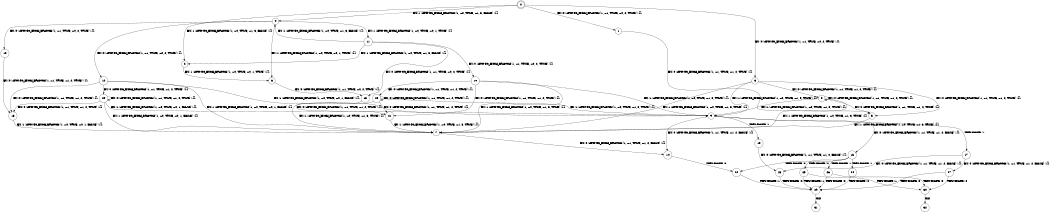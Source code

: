 digraph BCG {
size = "7, 10.5";
center = TRUE;
node [shape = circle];
0 [peripheries = 2];
0 -> 1 [label = "EX !0 !ATOMIC_EXCH_BRANCH (1, +1, TRUE, +0, 2, TRUE) !{}"];
0 -> 2 [label = "EX !1 !ATOMIC_EXCH_BRANCH (1, +0, TRUE, +1, 3, FALSE) !{}"];
0 -> 3 [label = "EX !0 !ATOMIC_EXCH_BRANCH (1, +1, TRUE, +0, 2, TRUE) !{}"];
0 -> 4 [label = "EX !1 !ATOMIC_EXCH_BRANCH (1, +0, TRUE, +1, 3, FALSE) !{}"];
1 -> 5 [label = "EX !0 !ATOMIC_EXCH_BRANCH (1, +1, TRUE, +1, 2, TRUE) !{}"];
2 -> 6 [label = "EX !1 !ATOMIC_EXCH_BRANCH (1, +0, TRUE, +0, 1, TRUE) !{}"];
3 -> 5 [label = "EX !0 !ATOMIC_EXCH_BRANCH (1, +1, TRUE, +1, 2, TRUE) !{}"];
3 -> 7 [label = "EX !1 !ATOMIC_EXCH_BRANCH (1, +0, TRUE, +1, 3, TRUE) !{}"];
3 -> 8 [label = "EX !0 !ATOMIC_EXCH_BRANCH (1, +1, TRUE, +1, 2, TRUE) !{}"];
3 -> 9 [label = "EX !1 !ATOMIC_EXCH_BRANCH (1, +0, TRUE, +1, 3, TRUE) !{}"];
4 -> 6 [label = "EX !1 !ATOMIC_EXCH_BRANCH (1, +0, TRUE, +0, 1, TRUE) !{}"];
4 -> 10 [label = "EX !0 !ATOMIC_EXCH_BRANCH (1, +1, TRUE, +0, 2, TRUE) !{}"];
4 -> 11 [label = "EX !1 !ATOMIC_EXCH_BRANCH (1, +0, TRUE, +0, 1, TRUE) !{}"];
4 -> 12 [label = "EX !0 !ATOMIC_EXCH_BRANCH (1, +1, TRUE, +0, 2, TRUE) !{}"];
5 -> 7 [label = "EX !1 !ATOMIC_EXCH_BRANCH (1, +0, TRUE, +1, 3, TRUE) !{}"];
6 -> 13 [label = "EX !0 !ATOMIC_EXCH_BRANCH (1, +1, TRUE, +0, 2, TRUE) !{}"];
7 -> 14 [label = "EX !0 !ATOMIC_EXCH_BRANCH (1, +1, TRUE, +1, 2, FALSE) !{}"];
8 -> 5 [label = "EX !0 !ATOMIC_EXCH_BRANCH (1, +1, TRUE, +1, 2, TRUE) !{}"];
8 -> 7 [label = "EX !1 !ATOMIC_EXCH_BRANCH (1, +0, TRUE, +1, 3, TRUE) !{}"];
8 -> 8 [label = "EX !0 !ATOMIC_EXCH_BRANCH (1, +1, TRUE, +1, 2, TRUE) !{}"];
8 -> 9 [label = "EX !1 !ATOMIC_EXCH_BRANCH (1, +0, TRUE, +1, 3, TRUE) !{}"];
9 -> 14 [label = "EX !0 !ATOMIC_EXCH_BRANCH (1, +1, TRUE, +1, 2, FALSE) !{}"];
9 -> 15 [label = "TERMINATE !1"];
9 -> 16 [label = "EX !0 !ATOMIC_EXCH_BRANCH (1, +1, TRUE, +1, 2, FALSE) !{}"];
9 -> 17 [label = "TERMINATE !1"];
10 -> 18 [label = "EX !0 !ATOMIC_EXCH_BRANCH (1, +1, TRUE, +1, 2, TRUE) !{}"];
11 -> 2 [label = "EX !1 !ATOMIC_EXCH_BRANCH (1, +0, TRUE, +1, 3, FALSE) !{}"];
11 -> 13 [label = "EX !0 !ATOMIC_EXCH_BRANCH (1, +1, TRUE, +0, 2, TRUE) !{}"];
11 -> 4 [label = "EX !1 !ATOMIC_EXCH_BRANCH (1, +0, TRUE, +1, 3, FALSE) !{}"];
11 -> 19 [label = "EX !0 !ATOMIC_EXCH_BRANCH (1, +1, TRUE, +0, 2, TRUE) !{}"];
12 -> 18 [label = "EX !0 !ATOMIC_EXCH_BRANCH (1, +1, TRUE, +1, 2, TRUE) !{}"];
12 -> 7 [label = "EX !1 !ATOMIC_EXCH_BRANCH (1, +0, TRUE, +0, 1, FALSE) !{}"];
12 -> 20 [label = "EX !0 !ATOMIC_EXCH_BRANCH (1, +1, TRUE, +1, 2, TRUE) !{}"];
12 -> 9 [label = "EX !1 !ATOMIC_EXCH_BRANCH (1, +0, TRUE, +0, 1, FALSE) !{}"];
13 -> 21 [label = "EX !0 !ATOMIC_EXCH_BRANCH (1, +1, TRUE, +1, 2, TRUE) !{}"];
14 -> 22 [label = "TERMINATE !0"];
15 -> 23 [label = "EX !0 !ATOMIC_EXCH_BRANCH (1, +1, TRUE, +1, 2, FALSE) !{}"];
16 -> 22 [label = "TERMINATE !0"];
16 -> 24 [label = "TERMINATE !1"];
16 -> 25 [label = "TERMINATE !0"];
16 -> 26 [label = "TERMINATE !1"];
17 -> 23 [label = "EX !0 !ATOMIC_EXCH_BRANCH (1, +1, TRUE, +1, 2, FALSE) !{}"];
17 -> 27 [label = "EX !0 !ATOMIC_EXCH_BRANCH (1, +1, TRUE, +1, 2, FALSE) !{}"];
18 -> 7 [label = "EX !1 !ATOMIC_EXCH_BRANCH (1, +0, TRUE, +0, 1, FALSE) !{}"];
19 -> 21 [label = "EX !0 !ATOMIC_EXCH_BRANCH (1, +1, TRUE, +1, 2, TRUE) !{}"];
19 -> 7 [label = "EX !1 !ATOMIC_EXCH_BRANCH (1, +0, TRUE, +1, 3, TRUE) !{}"];
19 -> 28 [label = "EX !0 !ATOMIC_EXCH_BRANCH (1, +1, TRUE, +1, 2, TRUE) !{}"];
19 -> 9 [label = "EX !1 !ATOMIC_EXCH_BRANCH (1, +0, TRUE, +1, 3, TRUE) !{}"];
20 -> 18 [label = "EX !0 !ATOMIC_EXCH_BRANCH (1, +1, TRUE, +1, 2, TRUE) !{}"];
20 -> 7 [label = "EX !1 !ATOMIC_EXCH_BRANCH (1, +0, TRUE, +0, 1, FALSE) !{}"];
20 -> 20 [label = "EX !0 !ATOMIC_EXCH_BRANCH (1, +1, TRUE, +1, 2, TRUE) !{}"];
20 -> 9 [label = "EX !1 !ATOMIC_EXCH_BRANCH (1, +0, TRUE, +0, 1, FALSE) !{}"];
21 -> 7 [label = "EX !1 !ATOMIC_EXCH_BRANCH (1, +0, TRUE, +1, 3, TRUE) !{}"];
22 -> 29 [label = "TERMINATE !1"];
23 -> 29 [label = "TERMINATE !0"];
24 -> 29 [label = "TERMINATE !0"];
25 -> 29 [label = "TERMINATE !1"];
25 -> 30 [label = "TERMINATE !1"];
26 -> 29 [label = "TERMINATE !0"];
26 -> 30 [label = "TERMINATE !0"];
27 -> 29 [label = "TERMINATE !0"];
27 -> 30 [label = "TERMINATE !0"];
28 -> 21 [label = "EX !0 !ATOMIC_EXCH_BRANCH (1, +1, TRUE, +1, 2, TRUE) !{}"];
28 -> 7 [label = "EX !1 !ATOMIC_EXCH_BRANCH (1, +0, TRUE, +1, 3, TRUE) !{}"];
28 -> 28 [label = "EX !0 !ATOMIC_EXCH_BRANCH (1, +1, TRUE, +1, 2, TRUE) !{}"];
28 -> 9 [label = "EX !1 !ATOMIC_EXCH_BRANCH (1, +0, TRUE, +1, 3, TRUE) !{}"];
29 -> 31 [label = "exit"];
30 -> 32 [label = "exit"];
}
